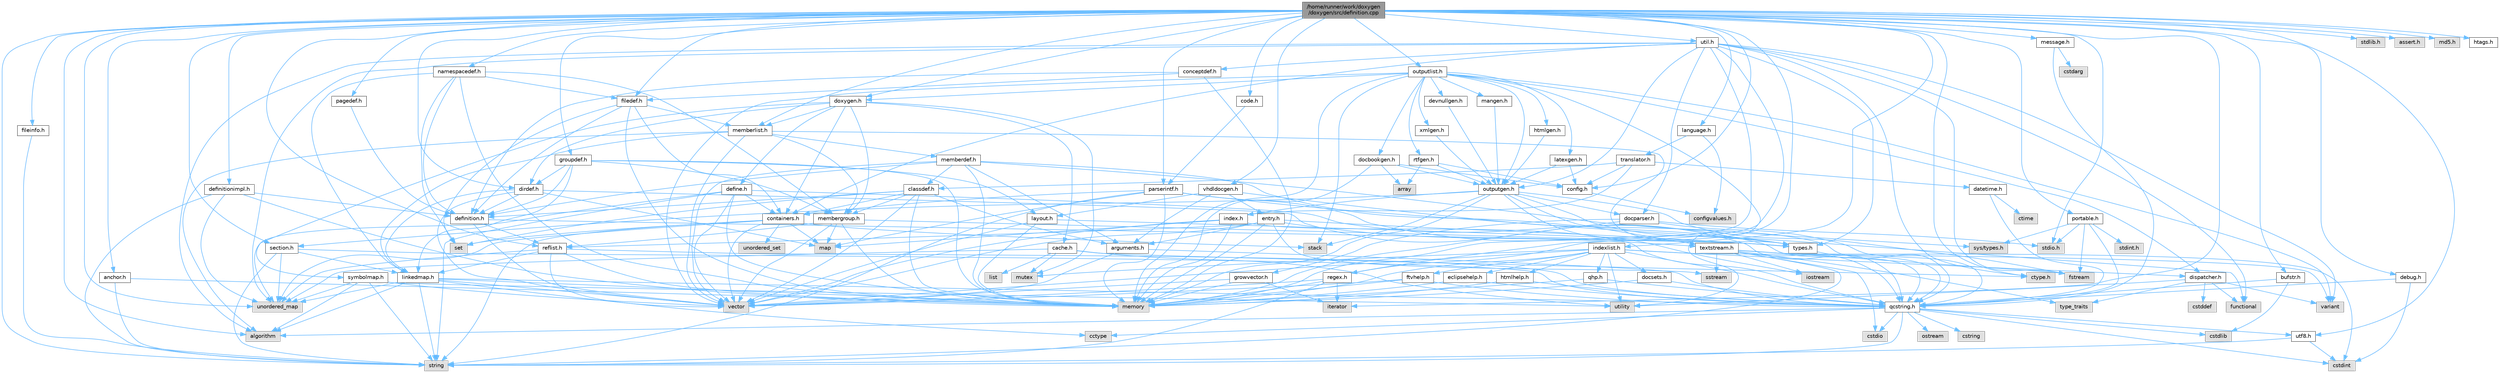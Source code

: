 digraph "/home/runner/work/doxygen/doxygen/src/definition.cpp"
{
 // INTERACTIVE_SVG=YES
 // LATEX_PDF_SIZE
  bgcolor="transparent";
  edge [fontname=Helvetica,fontsize=10,labelfontname=Helvetica,labelfontsize=10];
  node [fontname=Helvetica,fontsize=10,shape=box,height=0.2,width=0.4];
  Node1 [id="Node000001",label="/home/runner/work/doxygen\l/doxygen/src/definition.cpp",height=0.2,width=0.4,color="gray40", fillcolor="grey60", style="filled", fontcolor="black"];
  Node1 -> Node2 [id="edge1_Node000001_Node000002",color="steelblue1",style="solid"];
  Node2 [id="Node000002",label="algorithm",height=0.2,width=0.4,color="grey60", fillcolor="#E0E0E0", style="filled"];
  Node1 -> Node3 [id="edge2_Node000001_Node000003",color="steelblue1",style="solid"];
  Node3 [id="Node000003",label="iterator",height=0.2,width=0.4,color="grey60", fillcolor="#E0E0E0", style="filled"];
  Node1 -> Node4 [id="edge3_Node000001_Node000004",color="steelblue1",style="solid"];
  Node4 [id="Node000004",label="unordered_map",height=0.2,width=0.4,color="grey60", fillcolor="#E0E0E0", style="filled"];
  Node1 -> Node5 [id="edge4_Node000001_Node000005",color="steelblue1",style="solid"];
  Node5 [id="Node000005",label="string",height=0.2,width=0.4,color="grey60", fillcolor="#E0E0E0", style="filled"];
  Node1 -> Node6 [id="edge5_Node000001_Node000006",color="steelblue1",style="solid"];
  Node6 [id="Node000006",label="ctype.h",height=0.2,width=0.4,color="grey60", fillcolor="#E0E0E0", style="filled"];
  Node1 -> Node7 [id="edge6_Node000001_Node000007",color="steelblue1",style="solid"];
  Node7 [id="Node000007",label="stdio.h",height=0.2,width=0.4,color="grey60", fillcolor="#E0E0E0", style="filled"];
  Node1 -> Node8 [id="edge7_Node000001_Node000008",color="steelblue1",style="solid"];
  Node8 [id="Node000008",label="stdlib.h",height=0.2,width=0.4,color="grey60", fillcolor="#E0E0E0", style="filled"];
  Node1 -> Node9 [id="edge8_Node000001_Node000009",color="steelblue1",style="solid"];
  Node9 [id="Node000009",label="assert.h",height=0.2,width=0.4,color="grey60", fillcolor="#E0E0E0", style="filled"];
  Node1 -> Node10 [id="edge9_Node000001_Node000010",color="steelblue1",style="solid"];
  Node10 [id="Node000010",label="anchor.h",height=0.2,width=0.4,color="grey40", fillcolor="white", style="filled",URL="$df/df8/anchor_8h.html",tooltip=" "];
  Node10 -> Node11 [id="edge10_Node000010_Node000011",color="steelblue1",style="solid"];
  Node11 [id="Node000011",label="memory",height=0.2,width=0.4,color="grey60", fillcolor="#E0E0E0", style="filled"];
  Node10 -> Node5 [id="edge11_Node000010_Node000005",color="steelblue1",style="solid"];
  Node1 -> Node12 [id="edge12_Node000001_Node000012",color="steelblue1",style="solid"];
  Node12 [id="Node000012",label="md5.h",height=0.2,width=0.4,color="grey60", fillcolor="#E0E0E0", style="filled"];
  Node1 -> Node13 [id="edge13_Node000001_Node000013",color="steelblue1",style="solid"];
  Node13 [id="Node000013",label="regex.h",height=0.2,width=0.4,color="grey40", fillcolor="white", style="filled",URL="$d1/d21/regex_8h.html",tooltip=" "];
  Node13 -> Node11 [id="edge14_Node000013_Node000011",color="steelblue1",style="solid"];
  Node13 -> Node5 [id="edge15_Node000013_Node000005",color="steelblue1",style="solid"];
  Node13 -> Node14 [id="edge16_Node000013_Node000014",color="steelblue1",style="solid"];
  Node14 [id="Node000014",label="vector",height=0.2,width=0.4,color="grey60", fillcolor="#E0E0E0", style="filled"];
  Node13 -> Node3 [id="edge17_Node000013_Node000003",color="steelblue1",style="solid"];
  Node1 -> Node15 [id="edge18_Node000001_Node000015",color="steelblue1",style="solid"];
  Node15 [id="Node000015",label="config.h",height=0.2,width=0.4,color="grey40", fillcolor="white", style="filled",URL="$db/d16/config_8h.html",tooltip=" "];
  Node15 -> Node16 [id="edge19_Node000015_Node000016",color="steelblue1",style="solid"];
  Node16 [id="Node000016",label="configvalues.h",height=0.2,width=0.4,color="grey60", fillcolor="#E0E0E0", style="filled"];
  Node1 -> Node17 [id="edge20_Node000001_Node000017",color="steelblue1",style="solid"];
  Node17 [id="Node000017",label="definitionimpl.h",height=0.2,width=0.4,color="grey40", fillcolor="white", style="filled",URL="$d2/dab/definitionimpl_8h.html",tooltip=" "];
  Node17 -> Node11 [id="edge21_Node000017_Node000011",color="steelblue1",style="solid"];
  Node17 -> Node4 [id="edge22_Node000017_Node000004",color="steelblue1",style="solid"];
  Node17 -> Node5 [id="edge23_Node000017_Node000005",color="steelblue1",style="solid"];
  Node17 -> Node18 [id="edge24_Node000017_Node000018",color="steelblue1",style="solid"];
  Node18 [id="Node000018",label="definition.h",height=0.2,width=0.4,color="grey40", fillcolor="white", style="filled",URL="$df/da1/definition_8h.html",tooltip=" "];
  Node18 -> Node14 [id="edge25_Node000018_Node000014",color="steelblue1",style="solid"];
  Node18 -> Node19 [id="edge26_Node000018_Node000019",color="steelblue1",style="solid"];
  Node19 [id="Node000019",label="types.h",height=0.2,width=0.4,color="grey40", fillcolor="white", style="filled",URL="$d9/d49/types_8h.html",tooltip="This file contains a number of basic enums and types."];
  Node19 -> Node20 [id="edge27_Node000019_Node000020",color="steelblue1",style="solid"];
  Node20 [id="Node000020",label="qcstring.h",height=0.2,width=0.4,color="grey40", fillcolor="white", style="filled",URL="$d7/d5c/qcstring_8h.html",tooltip=" "];
  Node20 -> Node5 [id="edge28_Node000020_Node000005",color="steelblue1",style="solid"];
  Node20 -> Node2 [id="edge29_Node000020_Node000002",color="steelblue1",style="solid"];
  Node20 -> Node21 [id="edge30_Node000020_Node000021",color="steelblue1",style="solid"];
  Node21 [id="Node000021",label="cctype",height=0.2,width=0.4,color="grey60", fillcolor="#E0E0E0", style="filled"];
  Node20 -> Node22 [id="edge31_Node000020_Node000022",color="steelblue1",style="solid"];
  Node22 [id="Node000022",label="cstring",height=0.2,width=0.4,color="grey60", fillcolor="#E0E0E0", style="filled"];
  Node20 -> Node23 [id="edge32_Node000020_Node000023",color="steelblue1",style="solid"];
  Node23 [id="Node000023",label="cstdio",height=0.2,width=0.4,color="grey60", fillcolor="#E0E0E0", style="filled"];
  Node20 -> Node24 [id="edge33_Node000020_Node000024",color="steelblue1",style="solid"];
  Node24 [id="Node000024",label="cstdlib",height=0.2,width=0.4,color="grey60", fillcolor="#E0E0E0", style="filled"];
  Node20 -> Node25 [id="edge34_Node000020_Node000025",color="steelblue1",style="solid"];
  Node25 [id="Node000025",label="cstdint",height=0.2,width=0.4,color="grey60", fillcolor="#E0E0E0", style="filled"];
  Node20 -> Node26 [id="edge35_Node000020_Node000026",color="steelblue1",style="solid"];
  Node26 [id="Node000026",label="ostream",height=0.2,width=0.4,color="grey60", fillcolor="#E0E0E0", style="filled"];
  Node20 -> Node27 [id="edge36_Node000020_Node000027",color="steelblue1",style="solid"];
  Node27 [id="Node000027",label="utf8.h",height=0.2,width=0.4,color="grey40", fillcolor="white", style="filled",URL="$db/d7c/utf8_8h.html",tooltip="Various UTF8 related helper functions."];
  Node27 -> Node25 [id="edge37_Node000027_Node000025",color="steelblue1",style="solid"];
  Node27 -> Node5 [id="edge38_Node000027_Node000005",color="steelblue1",style="solid"];
  Node18 -> Node28 [id="edge39_Node000018_Node000028",color="steelblue1",style="solid"];
  Node28 [id="Node000028",label="reflist.h",height=0.2,width=0.4,color="grey40", fillcolor="white", style="filled",URL="$d1/d02/reflist_8h.html",tooltip=" "];
  Node28 -> Node14 [id="edge40_Node000028_Node000014",color="steelblue1",style="solid"];
  Node28 -> Node4 [id="edge41_Node000028_Node000004",color="steelblue1",style="solid"];
  Node28 -> Node11 [id="edge42_Node000028_Node000011",color="steelblue1",style="solid"];
  Node28 -> Node20 [id="edge43_Node000028_Node000020",color="steelblue1",style="solid"];
  Node28 -> Node29 [id="edge44_Node000028_Node000029",color="steelblue1",style="solid"];
  Node29 [id="Node000029",label="linkedmap.h",height=0.2,width=0.4,color="grey40", fillcolor="white", style="filled",URL="$da/de1/linkedmap_8h.html",tooltip=" "];
  Node29 -> Node4 [id="edge45_Node000029_Node000004",color="steelblue1",style="solid"];
  Node29 -> Node14 [id="edge46_Node000029_Node000014",color="steelblue1",style="solid"];
  Node29 -> Node11 [id="edge47_Node000029_Node000011",color="steelblue1",style="solid"];
  Node29 -> Node5 [id="edge48_Node000029_Node000005",color="steelblue1",style="solid"];
  Node29 -> Node2 [id="edge49_Node000029_Node000002",color="steelblue1",style="solid"];
  Node29 -> Node21 [id="edge50_Node000029_Node000021",color="steelblue1",style="solid"];
  Node29 -> Node20 [id="edge51_Node000029_Node000020",color="steelblue1",style="solid"];
  Node1 -> Node30 [id="edge52_Node000001_Node000030",color="steelblue1",style="solid"];
  Node30 [id="Node000030",label="doxygen.h",height=0.2,width=0.4,color="grey40", fillcolor="white", style="filled",URL="$d1/da1/doxygen_8h.html",tooltip=" "];
  Node30 -> Node31 [id="edge53_Node000030_Node000031",color="steelblue1",style="solid"];
  Node31 [id="Node000031",label="mutex",height=0.2,width=0.4,color="grey60", fillcolor="#E0E0E0", style="filled"];
  Node30 -> Node32 [id="edge54_Node000030_Node000032",color="steelblue1",style="solid"];
  Node32 [id="Node000032",label="containers.h",height=0.2,width=0.4,color="grey40", fillcolor="white", style="filled",URL="$d5/d75/containers_8h.html",tooltip=" "];
  Node32 -> Node14 [id="edge55_Node000032_Node000014",color="steelblue1",style="solid"];
  Node32 -> Node5 [id="edge56_Node000032_Node000005",color="steelblue1",style="solid"];
  Node32 -> Node33 [id="edge57_Node000032_Node000033",color="steelblue1",style="solid"];
  Node33 [id="Node000033",label="set",height=0.2,width=0.4,color="grey60", fillcolor="#E0E0E0", style="filled"];
  Node32 -> Node34 [id="edge58_Node000032_Node000034",color="steelblue1",style="solid"];
  Node34 [id="Node000034",label="map",height=0.2,width=0.4,color="grey60", fillcolor="#E0E0E0", style="filled"];
  Node32 -> Node35 [id="edge59_Node000032_Node000035",color="steelblue1",style="solid"];
  Node35 [id="Node000035",label="unordered_set",height=0.2,width=0.4,color="grey60", fillcolor="#E0E0E0", style="filled"];
  Node32 -> Node4 [id="edge60_Node000032_Node000004",color="steelblue1",style="solid"];
  Node32 -> Node36 [id="edge61_Node000032_Node000036",color="steelblue1",style="solid"];
  Node36 [id="Node000036",label="stack",height=0.2,width=0.4,color="grey60", fillcolor="#E0E0E0", style="filled"];
  Node30 -> Node37 [id="edge62_Node000030_Node000037",color="steelblue1",style="solid"];
  Node37 [id="Node000037",label="membergroup.h",height=0.2,width=0.4,color="grey40", fillcolor="white", style="filled",URL="$d9/d11/membergroup_8h.html",tooltip=" "];
  Node37 -> Node14 [id="edge63_Node000037_Node000014",color="steelblue1",style="solid"];
  Node37 -> Node34 [id="edge64_Node000037_Node000034",color="steelblue1",style="solid"];
  Node37 -> Node11 [id="edge65_Node000037_Node000011",color="steelblue1",style="solid"];
  Node37 -> Node19 [id="edge66_Node000037_Node000019",color="steelblue1",style="solid"];
  Node37 -> Node28 [id="edge67_Node000037_Node000028",color="steelblue1",style="solid"];
  Node30 -> Node38 [id="edge68_Node000030_Node000038",color="steelblue1",style="solid"];
  Node38 [id="Node000038",label="dirdef.h",height=0.2,width=0.4,color="grey40", fillcolor="white", style="filled",URL="$d6/d15/dirdef_8h.html",tooltip=" "];
  Node38 -> Node14 [id="edge69_Node000038_Node000014",color="steelblue1",style="solid"];
  Node38 -> Node34 [id="edge70_Node000038_Node000034",color="steelblue1",style="solid"];
  Node38 -> Node20 [id="edge71_Node000038_Node000020",color="steelblue1",style="solid"];
  Node38 -> Node29 [id="edge72_Node000038_Node000029",color="steelblue1",style="solid"];
  Node38 -> Node18 [id="edge73_Node000038_Node000018",color="steelblue1",style="solid"];
  Node30 -> Node39 [id="edge74_Node000030_Node000039",color="steelblue1",style="solid"];
  Node39 [id="Node000039",label="memberlist.h",height=0.2,width=0.4,color="grey40", fillcolor="white", style="filled",URL="$dd/d78/memberlist_8h.html",tooltip=" "];
  Node39 -> Node14 [id="edge75_Node000039_Node000014",color="steelblue1",style="solid"];
  Node39 -> Node2 [id="edge76_Node000039_Node000002",color="steelblue1",style="solid"];
  Node39 -> Node40 [id="edge77_Node000039_Node000040",color="steelblue1",style="solid"];
  Node40 [id="Node000040",label="memberdef.h",height=0.2,width=0.4,color="grey40", fillcolor="white", style="filled",URL="$d4/d46/memberdef_8h.html",tooltip=" "];
  Node40 -> Node14 [id="edge78_Node000040_Node000014",color="steelblue1",style="solid"];
  Node40 -> Node11 [id="edge79_Node000040_Node000011",color="steelblue1",style="solid"];
  Node40 -> Node41 [id="edge80_Node000040_Node000041",color="steelblue1",style="solid"];
  Node41 [id="Node000041",label="sys/types.h",height=0.2,width=0.4,color="grey60", fillcolor="#E0E0E0", style="filled"];
  Node40 -> Node19 [id="edge81_Node000040_Node000019",color="steelblue1",style="solid"];
  Node40 -> Node18 [id="edge82_Node000040_Node000018",color="steelblue1",style="solid"];
  Node40 -> Node42 [id="edge83_Node000040_Node000042",color="steelblue1",style="solid"];
  Node42 [id="Node000042",label="arguments.h",height=0.2,width=0.4,color="grey40", fillcolor="white", style="filled",URL="$df/d9b/arguments_8h.html",tooltip=" "];
  Node42 -> Node14 [id="edge84_Node000042_Node000014",color="steelblue1",style="solid"];
  Node42 -> Node20 [id="edge85_Node000042_Node000020",color="steelblue1",style="solid"];
  Node40 -> Node43 [id="edge86_Node000040_Node000043",color="steelblue1",style="solid"];
  Node43 [id="Node000043",label="classdef.h",height=0.2,width=0.4,color="grey40", fillcolor="white", style="filled",URL="$d1/da6/classdef_8h.html",tooltip=" "];
  Node43 -> Node11 [id="edge87_Node000043_Node000011",color="steelblue1",style="solid"];
  Node43 -> Node14 [id="edge88_Node000043_Node000014",color="steelblue1",style="solid"];
  Node43 -> Node33 [id="edge89_Node000043_Node000033",color="steelblue1",style="solid"];
  Node43 -> Node32 [id="edge90_Node000043_Node000032",color="steelblue1",style="solid"];
  Node43 -> Node18 [id="edge91_Node000043_Node000018",color="steelblue1",style="solid"];
  Node43 -> Node42 [id="edge92_Node000043_Node000042",color="steelblue1",style="solid"];
  Node43 -> Node37 [id="edge93_Node000043_Node000037",color="steelblue1",style="solid"];
  Node39 -> Node29 [id="edge94_Node000039_Node000029",color="steelblue1",style="solid"];
  Node39 -> Node19 [id="edge95_Node000039_Node000019",color="steelblue1",style="solid"];
  Node39 -> Node37 [id="edge96_Node000039_Node000037",color="steelblue1",style="solid"];
  Node30 -> Node44 [id="edge97_Node000030_Node000044",color="steelblue1",style="solid"];
  Node44 [id="Node000044",label="define.h",height=0.2,width=0.4,color="grey40", fillcolor="white", style="filled",URL="$df/d67/define_8h.html",tooltip=" "];
  Node44 -> Node14 [id="edge98_Node000044_Node000014",color="steelblue1",style="solid"];
  Node44 -> Node11 [id="edge99_Node000044_Node000011",color="steelblue1",style="solid"];
  Node44 -> Node5 [id="edge100_Node000044_Node000005",color="steelblue1",style="solid"];
  Node44 -> Node4 [id="edge101_Node000044_Node000004",color="steelblue1",style="solid"];
  Node44 -> Node20 [id="edge102_Node000044_Node000020",color="steelblue1",style="solid"];
  Node44 -> Node32 [id="edge103_Node000044_Node000032",color="steelblue1",style="solid"];
  Node30 -> Node45 [id="edge104_Node000030_Node000045",color="steelblue1",style="solid"];
  Node45 [id="Node000045",label="cache.h",height=0.2,width=0.4,color="grey40", fillcolor="white", style="filled",URL="$d3/d26/cache_8h.html",tooltip=" "];
  Node45 -> Node46 [id="edge105_Node000045_Node000046",color="steelblue1",style="solid"];
  Node46 [id="Node000046",label="list",height=0.2,width=0.4,color="grey60", fillcolor="#E0E0E0", style="filled"];
  Node45 -> Node4 [id="edge106_Node000045_Node000004",color="steelblue1",style="solid"];
  Node45 -> Node31 [id="edge107_Node000045_Node000031",color="steelblue1",style="solid"];
  Node45 -> Node47 [id="edge108_Node000045_Node000047",color="steelblue1",style="solid"];
  Node47 [id="Node000047",label="utility",height=0.2,width=0.4,color="grey60", fillcolor="#E0E0E0", style="filled"];
  Node45 -> Node6 [id="edge109_Node000045_Node000006",color="steelblue1",style="solid"];
  Node30 -> Node48 [id="edge110_Node000030_Node000048",color="steelblue1",style="solid"];
  Node48 [id="Node000048",label="symbolmap.h",height=0.2,width=0.4,color="grey40", fillcolor="white", style="filled",URL="$d7/ddd/symbolmap_8h.html",tooltip=" "];
  Node48 -> Node2 [id="edge111_Node000048_Node000002",color="steelblue1",style="solid"];
  Node48 -> Node4 [id="edge112_Node000048_Node000004",color="steelblue1",style="solid"];
  Node48 -> Node14 [id="edge113_Node000048_Node000014",color="steelblue1",style="solid"];
  Node48 -> Node5 [id="edge114_Node000048_Node000005",color="steelblue1",style="solid"];
  Node48 -> Node47 [id="edge115_Node000048_Node000047",color="steelblue1",style="solid"];
  Node1 -> Node49 [id="edge116_Node000001_Node000049",color="steelblue1",style="solid"];
  Node49 [id="Node000049",label="language.h",height=0.2,width=0.4,color="grey40", fillcolor="white", style="filled",URL="$d8/dce/language_8h.html",tooltip=" "];
  Node49 -> Node50 [id="edge117_Node000049_Node000050",color="steelblue1",style="solid"];
  Node50 [id="Node000050",label="translator.h",height=0.2,width=0.4,color="grey40", fillcolor="white", style="filled",URL="$d9/df1/translator_8h.html",tooltip=" "];
  Node50 -> Node43 [id="edge118_Node000050_Node000043",color="steelblue1",style="solid"];
  Node50 -> Node15 [id="edge119_Node000050_Node000015",color="steelblue1",style="solid"];
  Node50 -> Node51 [id="edge120_Node000050_Node000051",color="steelblue1",style="solid"];
  Node51 [id="Node000051",label="datetime.h",height=0.2,width=0.4,color="grey40", fillcolor="white", style="filled",URL="$de/d1b/datetime_8h.html",tooltip=" "];
  Node51 -> Node52 [id="edge121_Node000051_Node000052",color="steelblue1",style="solid"];
  Node52 [id="Node000052",label="ctime",height=0.2,width=0.4,color="grey60", fillcolor="#E0E0E0", style="filled"];
  Node51 -> Node20 [id="edge122_Node000051_Node000020",color="steelblue1",style="solid"];
  Node50 -> Node53 [id="edge123_Node000050_Node000053",color="steelblue1",style="solid"];
  Node53 [id="Node000053",label="index.h",height=0.2,width=0.4,color="grey40", fillcolor="white", style="filled",URL="$d1/db5/index_8h.html",tooltip=" "];
  Node53 -> Node11 [id="edge124_Node000053_Node000011",color="steelblue1",style="solid"];
  Node53 -> Node14 [id="edge125_Node000053_Node000014",color="steelblue1",style="solid"];
  Node53 -> Node34 [id="edge126_Node000053_Node000034",color="steelblue1",style="solid"];
  Node53 -> Node20 [id="edge127_Node000053_Node000020",color="steelblue1",style="solid"];
  Node49 -> Node16 [id="edge128_Node000049_Node000016",color="steelblue1",style="solid"];
  Node1 -> Node54 [id="edge129_Node000001_Node000054",color="steelblue1",style="solid"];
  Node54 [id="Node000054",label="message.h",height=0.2,width=0.4,color="grey40", fillcolor="white", style="filled",URL="$d2/d0d/message_8h.html",tooltip=" "];
  Node54 -> Node55 [id="edge130_Node000054_Node000055",color="steelblue1",style="solid"];
  Node55 [id="Node000055",label="cstdarg",height=0.2,width=0.4,color="grey60", fillcolor="#E0E0E0", style="filled"];
  Node54 -> Node20 [id="edge131_Node000054_Node000020",color="steelblue1",style="solid"];
  Node1 -> Node56 [id="edge132_Node000001_Node000056",color="steelblue1",style="solid"];
  Node56 [id="Node000056",label="portable.h",height=0.2,width=0.4,color="grey40", fillcolor="white", style="filled",URL="$d2/de2/portable_8h.html",tooltip="Portable versions of functions that are platform dependent."];
  Node56 -> Node7 [id="edge133_Node000056_Node000007",color="steelblue1",style="solid"];
  Node56 -> Node41 [id="edge134_Node000056_Node000041",color="steelblue1",style="solid"];
  Node56 -> Node57 [id="edge135_Node000056_Node000057",color="steelblue1",style="solid"];
  Node57 [id="Node000057",label="stdint.h",height=0.2,width=0.4,color="grey60", fillcolor="#E0E0E0", style="filled"];
  Node56 -> Node58 [id="edge136_Node000056_Node000058",color="steelblue1",style="solid"];
  Node58 [id="Node000058",label="fstream",height=0.2,width=0.4,color="grey60", fillcolor="#E0E0E0", style="filled"];
  Node56 -> Node20 [id="edge137_Node000056_Node000020",color="steelblue1",style="solid"];
  Node1 -> Node59 [id="edge138_Node000001_Node000059",color="steelblue1",style="solid"];
  Node59 [id="Node000059",label="outputlist.h",height=0.2,width=0.4,color="grey40", fillcolor="white", style="filled",URL="$d2/db9/outputlist_8h.html",tooltip=" "];
  Node59 -> Node47 [id="edge139_Node000059_Node000047",color="steelblue1",style="solid"];
  Node59 -> Node14 [id="edge140_Node000059_Node000014",color="steelblue1",style="solid"];
  Node59 -> Node11 [id="edge141_Node000059_Node000011",color="steelblue1",style="solid"];
  Node59 -> Node60 [id="edge142_Node000059_Node000060",color="steelblue1",style="solid"];
  Node60 [id="Node000060",label="variant",height=0.2,width=0.4,color="grey60", fillcolor="#E0E0E0", style="filled"];
  Node59 -> Node36 [id="edge143_Node000059_Node000036",color="steelblue1",style="solid"];
  Node59 -> Node61 [id="edge144_Node000059_Node000061",color="steelblue1",style="solid"];
  Node61 [id="Node000061",label="outputgen.h",height=0.2,width=0.4,color="grey40", fillcolor="white", style="filled",URL="$df/d06/outputgen_8h.html",tooltip=" "];
  Node61 -> Node11 [id="edge145_Node000061_Node000011",color="steelblue1",style="solid"];
  Node61 -> Node36 [id="edge146_Node000061_Node000036",color="steelblue1",style="solid"];
  Node61 -> Node62 [id="edge147_Node000061_Node000062",color="steelblue1",style="solid"];
  Node62 [id="Node000062",label="iostream",height=0.2,width=0.4,color="grey60", fillcolor="#E0E0E0", style="filled"];
  Node61 -> Node58 [id="edge148_Node000061_Node000058",color="steelblue1",style="solid"];
  Node61 -> Node19 [id="edge149_Node000061_Node000019",color="steelblue1",style="solid"];
  Node61 -> Node53 [id="edge150_Node000061_Node000053",color="steelblue1",style="solid"];
  Node61 -> Node63 [id="edge151_Node000061_Node000063",color="steelblue1",style="solid"];
  Node63 [id="Node000063",label="section.h",height=0.2,width=0.4,color="grey40", fillcolor="white", style="filled",URL="$d1/d2a/section_8h.html",tooltip=" "];
  Node63 -> Node5 [id="edge152_Node000063_Node000005",color="steelblue1",style="solid"];
  Node63 -> Node4 [id="edge153_Node000063_Node000004",color="steelblue1",style="solid"];
  Node63 -> Node20 [id="edge154_Node000063_Node000020",color="steelblue1",style="solid"];
  Node63 -> Node29 [id="edge155_Node000063_Node000029",color="steelblue1",style="solid"];
  Node61 -> Node64 [id="edge156_Node000061_Node000064",color="steelblue1",style="solid"];
  Node64 [id="Node000064",label="textstream.h",height=0.2,width=0.4,color="grey40", fillcolor="white", style="filled",URL="$d4/d7d/textstream_8h.html",tooltip=" "];
  Node64 -> Node5 [id="edge157_Node000064_Node000005",color="steelblue1",style="solid"];
  Node64 -> Node62 [id="edge158_Node000064_Node000062",color="steelblue1",style="solid"];
  Node64 -> Node65 [id="edge159_Node000064_Node000065",color="steelblue1",style="solid"];
  Node65 [id="Node000065",label="sstream",height=0.2,width=0.4,color="grey60", fillcolor="#E0E0E0", style="filled"];
  Node64 -> Node25 [id="edge160_Node000064_Node000025",color="steelblue1",style="solid"];
  Node64 -> Node23 [id="edge161_Node000064_Node000023",color="steelblue1",style="solid"];
  Node64 -> Node58 [id="edge162_Node000064_Node000058",color="steelblue1",style="solid"];
  Node64 -> Node66 [id="edge163_Node000064_Node000066",color="steelblue1",style="solid"];
  Node66 [id="Node000066",label="type_traits",height=0.2,width=0.4,color="grey60", fillcolor="#E0E0E0", style="filled"];
  Node64 -> Node20 [id="edge164_Node000064_Node000020",color="steelblue1",style="solid"];
  Node61 -> Node67 [id="edge165_Node000061_Node000067",color="steelblue1",style="solid"];
  Node67 [id="Node000067",label="docparser.h",height=0.2,width=0.4,color="grey40", fillcolor="white", style="filled",URL="$de/d9c/docparser_8h.html",tooltip=" "];
  Node67 -> Node7 [id="edge166_Node000067_Node000007",color="steelblue1",style="solid"];
  Node67 -> Node11 [id="edge167_Node000067_Node000011",color="steelblue1",style="solid"];
  Node67 -> Node20 [id="edge168_Node000067_Node000020",color="steelblue1",style="solid"];
  Node67 -> Node68 [id="edge169_Node000067_Node000068",color="steelblue1",style="solid"];
  Node68 [id="Node000068",label="growvector.h",height=0.2,width=0.4,color="grey40", fillcolor="white", style="filled",URL="$d7/d50/growvector_8h.html",tooltip=" "];
  Node68 -> Node14 [id="edge170_Node000068_Node000014",color="steelblue1",style="solid"];
  Node68 -> Node11 [id="edge171_Node000068_Node000011",color="steelblue1",style="solid"];
  Node68 -> Node3 [id="edge172_Node000068_Node000003",color="steelblue1",style="solid"];
  Node59 -> Node30 [id="edge173_Node000059_Node000030",color="steelblue1",style="solid"];
  Node59 -> Node69 [id="edge174_Node000059_Node000069",color="steelblue1",style="solid"];
  Node69 [id="Node000069",label="dispatcher.h",height=0.2,width=0.4,color="grey40", fillcolor="white", style="filled",URL="$da/d73/dispatcher_8h.html",tooltip=" "];
  Node69 -> Node70 [id="edge175_Node000069_Node000070",color="steelblue1",style="solid"];
  Node70 [id="Node000070",label="cstddef",height=0.2,width=0.4,color="grey60", fillcolor="#E0E0E0", style="filled"];
  Node69 -> Node47 [id="edge176_Node000069_Node000047",color="steelblue1",style="solid"];
  Node69 -> Node71 [id="edge177_Node000069_Node000071",color="steelblue1",style="solid"];
  Node71 [id="Node000071",label="functional",height=0.2,width=0.4,color="grey60", fillcolor="#E0E0E0", style="filled"];
  Node69 -> Node60 [id="edge178_Node000069_Node000060",color="steelblue1",style="solid"];
  Node69 -> Node66 [id="edge179_Node000069_Node000066",color="steelblue1",style="solid"];
  Node59 -> Node72 [id="edge180_Node000059_Node000072",color="steelblue1",style="solid"];
  Node72 [id="Node000072",label="htmlgen.h",height=0.2,width=0.4,color="grey40", fillcolor="white", style="filled",URL="$d8/d56/htmlgen_8h.html",tooltip=" "];
  Node72 -> Node61 [id="edge181_Node000072_Node000061",color="steelblue1",style="solid"];
  Node59 -> Node73 [id="edge182_Node000059_Node000073",color="steelblue1",style="solid"];
  Node73 [id="Node000073",label="latexgen.h",height=0.2,width=0.4,color="grey40", fillcolor="white", style="filled",URL="$d6/d9c/latexgen_8h.html",tooltip=" "];
  Node73 -> Node15 [id="edge183_Node000073_Node000015",color="steelblue1",style="solid"];
  Node73 -> Node61 [id="edge184_Node000073_Node000061",color="steelblue1",style="solid"];
  Node59 -> Node74 [id="edge185_Node000059_Node000074",color="steelblue1",style="solid"];
  Node74 [id="Node000074",label="rtfgen.h",height=0.2,width=0.4,color="grey40", fillcolor="white", style="filled",URL="$d4/daa/rtfgen_8h.html",tooltip=" "];
  Node74 -> Node75 [id="edge186_Node000074_Node000075",color="steelblue1",style="solid"];
  Node75 [id="Node000075",label="array",height=0.2,width=0.4,color="grey60", fillcolor="#E0E0E0", style="filled"];
  Node74 -> Node15 [id="edge187_Node000074_Node000015",color="steelblue1",style="solid"];
  Node74 -> Node61 [id="edge188_Node000074_Node000061",color="steelblue1",style="solid"];
  Node59 -> Node76 [id="edge189_Node000059_Node000076",color="steelblue1",style="solid"];
  Node76 [id="Node000076",label="mangen.h",height=0.2,width=0.4,color="grey40", fillcolor="white", style="filled",URL="$da/dc0/mangen_8h.html",tooltip=" "];
  Node76 -> Node61 [id="edge190_Node000076_Node000061",color="steelblue1",style="solid"];
  Node59 -> Node77 [id="edge191_Node000059_Node000077",color="steelblue1",style="solid"];
  Node77 [id="Node000077",label="docbookgen.h",height=0.2,width=0.4,color="grey40", fillcolor="white", style="filled",URL="$de/dea/docbookgen_8h.html",tooltip=" "];
  Node77 -> Node11 [id="edge192_Node000077_Node000011",color="steelblue1",style="solid"];
  Node77 -> Node75 [id="edge193_Node000077_Node000075",color="steelblue1",style="solid"];
  Node77 -> Node15 [id="edge194_Node000077_Node000015",color="steelblue1",style="solid"];
  Node77 -> Node61 [id="edge195_Node000077_Node000061",color="steelblue1",style="solid"];
  Node59 -> Node78 [id="edge196_Node000059_Node000078",color="steelblue1",style="solid"];
  Node78 [id="Node000078",label="xmlgen.h",height=0.2,width=0.4,color="grey40", fillcolor="white", style="filled",URL="$d9/d67/xmlgen_8h.html",tooltip=" "];
  Node78 -> Node61 [id="edge197_Node000078_Node000061",color="steelblue1",style="solid"];
  Node59 -> Node79 [id="edge198_Node000059_Node000079",color="steelblue1",style="solid"];
  Node79 [id="Node000079",label="devnullgen.h",height=0.2,width=0.4,color="grey40", fillcolor="white", style="filled",URL="$d8/de5/devnullgen_8h.html",tooltip=" "];
  Node79 -> Node61 [id="edge199_Node000079_Node000061",color="steelblue1",style="solid"];
  Node1 -> Node80 [id="edge200_Node000001_Node000080",color="steelblue1",style="solid"];
  Node80 [id="Node000080",label="code.h",height=0.2,width=0.4,color="grey40", fillcolor="white", style="filled",URL="$dd/dd8/code_8h.html",tooltip=" "];
  Node80 -> Node81 [id="edge201_Node000080_Node000081",color="steelblue1",style="solid"];
  Node81 [id="Node000081",label="parserintf.h",height=0.2,width=0.4,color="grey40", fillcolor="white", style="filled",URL="$da/d55/parserintf_8h.html",tooltip=" "];
  Node81 -> Node71 [id="edge202_Node000081_Node000071",color="steelblue1",style="solid"];
  Node81 -> Node11 [id="edge203_Node000081_Node000011",color="steelblue1",style="solid"];
  Node81 -> Node34 [id="edge204_Node000081_Node000034",color="steelblue1",style="solid"];
  Node81 -> Node5 [id="edge205_Node000081_Node000005",color="steelblue1",style="solid"];
  Node81 -> Node19 [id="edge206_Node000081_Node000019",color="steelblue1",style="solid"];
  Node81 -> Node32 [id="edge207_Node000081_Node000032",color="steelblue1",style="solid"];
  Node1 -> Node82 [id="edge208_Node000001_Node000082",color="steelblue1",style="solid"];
  Node82 [id="Node000082",label="util.h",height=0.2,width=0.4,color="grey40", fillcolor="white", style="filled",URL="$d8/d3c/util_8h.html",tooltip="A bunch of utility functions."];
  Node82 -> Node11 [id="edge209_Node000082_Node000011",color="steelblue1",style="solid"];
  Node82 -> Node4 [id="edge210_Node000082_Node000004",color="steelblue1",style="solid"];
  Node82 -> Node2 [id="edge211_Node000082_Node000002",color="steelblue1",style="solid"];
  Node82 -> Node71 [id="edge212_Node000082_Node000071",color="steelblue1",style="solid"];
  Node82 -> Node58 [id="edge213_Node000082_Node000058",color="steelblue1",style="solid"];
  Node82 -> Node60 [id="edge214_Node000082_Node000060",color="steelblue1",style="solid"];
  Node82 -> Node6 [id="edge215_Node000082_Node000006",color="steelblue1",style="solid"];
  Node82 -> Node19 [id="edge216_Node000082_Node000019",color="steelblue1",style="solid"];
  Node82 -> Node67 [id="edge217_Node000082_Node000067",color="steelblue1",style="solid"];
  Node82 -> Node32 [id="edge218_Node000082_Node000032",color="steelblue1",style="solid"];
  Node82 -> Node61 [id="edge219_Node000082_Node000061",color="steelblue1",style="solid"];
  Node82 -> Node13 [id="edge220_Node000082_Node000013",color="steelblue1",style="solid"];
  Node82 -> Node83 [id="edge221_Node000082_Node000083",color="steelblue1",style="solid"];
  Node83 [id="Node000083",label="conceptdef.h",height=0.2,width=0.4,color="grey40", fillcolor="white", style="filled",URL="$da/df1/conceptdef_8h.html",tooltip=" "];
  Node83 -> Node11 [id="edge222_Node000083_Node000011",color="steelblue1",style="solid"];
  Node83 -> Node18 [id="edge223_Node000083_Node000018",color="steelblue1",style="solid"];
  Node83 -> Node84 [id="edge224_Node000083_Node000084",color="steelblue1",style="solid"];
  Node84 [id="Node000084",label="filedef.h",height=0.2,width=0.4,color="grey40", fillcolor="white", style="filled",URL="$d4/d3a/filedef_8h.html",tooltip=" "];
  Node84 -> Node11 [id="edge225_Node000084_Node000011",color="steelblue1",style="solid"];
  Node84 -> Node33 [id="edge226_Node000084_Node000033",color="steelblue1",style="solid"];
  Node84 -> Node18 [id="edge227_Node000084_Node000018",color="steelblue1",style="solid"];
  Node84 -> Node39 [id="edge228_Node000084_Node000039",color="steelblue1",style="solid"];
  Node84 -> Node32 [id="edge229_Node000084_Node000032",color="steelblue1",style="solid"];
  Node1 -> Node85 [id="edge230_Node000001_Node000085",color="steelblue1",style="solid"];
  Node85 [id="Node000085",label="groupdef.h",height=0.2,width=0.4,color="grey40", fillcolor="white", style="filled",URL="$d1/de6/groupdef_8h.html",tooltip=" "];
  Node85 -> Node11 [id="edge231_Node000085_Node000011",color="steelblue1",style="solid"];
  Node85 -> Node18 [id="edge232_Node000085_Node000018",color="steelblue1",style="solid"];
  Node85 -> Node38 [id="edge233_Node000085_Node000038",color="steelblue1",style="solid"];
  Node85 -> Node86 [id="edge234_Node000085_Node000086",color="steelblue1",style="solid"];
  Node86 [id="Node000086",label="layout.h",height=0.2,width=0.4,color="grey40", fillcolor="white", style="filled",URL="$db/d51/layout_8h.html",tooltip=" "];
  Node86 -> Node11 [id="edge235_Node000086_Node000011",color="steelblue1",style="solid"];
  Node86 -> Node14 [id="edge236_Node000086_Node000014",color="steelblue1",style="solid"];
  Node86 -> Node19 [id="edge237_Node000086_Node000019",color="steelblue1",style="solid"];
  Node85 -> Node37 [id="edge238_Node000085_Node000037",color="steelblue1",style="solid"];
  Node85 -> Node29 [id="edge239_Node000085_Node000029",color="steelblue1",style="solid"];
  Node1 -> Node87 [id="edge240_Node000001_Node000087",color="steelblue1",style="solid"];
  Node87 [id="Node000087",label="pagedef.h",height=0.2,width=0.4,color="grey40", fillcolor="white", style="filled",URL="$dd/d66/pagedef_8h.html",tooltip=" "];
  Node87 -> Node18 [id="edge241_Node000087_Node000018",color="steelblue1",style="solid"];
  Node1 -> Node63 [id="edge242_Node000001_Node000063",color="steelblue1",style="solid"];
  Node1 -> Node88 [id="edge243_Node000001_Node000088",color="steelblue1",style="solid"];
  Node88 [id="Node000088",label="htags.h",height=0.2,width=0.4,color="grey40", fillcolor="white", style="filled",URL="$d7/d85/htags_8h.html",tooltip=" "];
  Node1 -> Node81 [id="edge244_Node000001_Node000081",color="steelblue1",style="solid"];
  Node1 -> Node89 [id="edge245_Node000001_Node000089",color="steelblue1",style="solid"];
  Node89 [id="Node000089",label="debug.h",height=0.2,width=0.4,color="grey40", fillcolor="white", style="filled",URL="$db/d16/debug_8h.html",tooltip=" "];
  Node89 -> Node25 [id="edge246_Node000089_Node000025",color="steelblue1",style="solid"];
  Node89 -> Node20 [id="edge247_Node000089_Node000020",color="steelblue1",style="solid"];
  Node1 -> Node90 [id="edge248_Node000001_Node000090",color="steelblue1",style="solid"];
  Node90 [id="Node000090",label="vhdldocgen.h",height=0.2,width=0.4,color="grey40", fillcolor="white", style="filled",URL="$dd/dec/vhdldocgen_8h.html",tooltip=" "];
  Node90 -> Node20 [id="edge249_Node000090_Node000020",color="steelblue1",style="solid"];
  Node90 -> Node86 [id="edge250_Node000090_Node000086",color="steelblue1",style="solid"];
  Node90 -> Node42 [id="edge251_Node000090_Node000042",color="steelblue1",style="solid"];
  Node90 -> Node91 [id="edge252_Node000090_Node000091",color="steelblue1",style="solid"];
  Node91 [id="Node000091",label="entry.h",height=0.2,width=0.4,color="grey40", fillcolor="white", style="filled",URL="$d1/dc6/entry_8h.html",tooltip=" "];
  Node91 -> Node14 [id="edge253_Node000091_Node000014",color="steelblue1",style="solid"];
  Node91 -> Node11 [id="edge254_Node000091_Node000011",color="steelblue1",style="solid"];
  Node91 -> Node65 [id="edge255_Node000091_Node000065",color="steelblue1",style="solid"];
  Node91 -> Node19 [id="edge256_Node000091_Node000019",color="steelblue1",style="solid"];
  Node91 -> Node42 [id="edge257_Node000091_Node000042",color="steelblue1",style="solid"];
  Node91 -> Node28 [id="edge258_Node000091_Node000028",color="steelblue1",style="solid"];
  Node91 -> Node64 [id="edge259_Node000091_Node000064",color="steelblue1",style="solid"];
  Node1 -> Node39 [id="edge260_Node000001_Node000039",color="steelblue1",style="solid"];
  Node1 -> Node92 [id="edge261_Node000001_Node000092",color="steelblue1",style="solid"];
  Node92 [id="Node000092",label="namespacedef.h",height=0.2,width=0.4,color="grey40", fillcolor="white", style="filled",URL="$d7/d97/namespacedef_8h.html",tooltip=" "];
  Node92 -> Node11 [id="edge262_Node000092_Node000011",color="steelblue1",style="solid"];
  Node92 -> Node33 [id="edge263_Node000092_Node000033",color="steelblue1",style="solid"];
  Node92 -> Node18 [id="edge264_Node000092_Node000018",color="steelblue1",style="solid"];
  Node92 -> Node84 [id="edge265_Node000092_Node000084",color="steelblue1",style="solid"];
  Node92 -> Node29 [id="edge266_Node000092_Node000029",color="steelblue1",style="solid"];
  Node92 -> Node37 [id="edge267_Node000092_Node000037",color="steelblue1",style="solid"];
  Node1 -> Node84 [id="edge268_Node000001_Node000084",color="steelblue1",style="solid"];
  Node1 -> Node38 [id="edge269_Node000001_Node000038",color="steelblue1",style="solid"];
  Node1 -> Node93 [id="edge270_Node000001_Node000093",color="steelblue1",style="solid"];
  Node93 [id="Node000093",label="bufstr.h",height=0.2,width=0.4,color="grey40", fillcolor="white", style="filled",URL="$d4/de5/bufstr_8h.html",tooltip=" "];
  Node93 -> Node24 [id="edge271_Node000093_Node000024",color="steelblue1",style="solid"];
  Node93 -> Node20 [id="edge272_Node000093_Node000020",color="steelblue1",style="solid"];
  Node1 -> Node28 [id="edge273_Node000001_Node000028",color="steelblue1",style="solid"];
  Node1 -> Node27 [id="edge274_Node000001_Node000027",color="steelblue1",style="solid"];
  Node1 -> Node94 [id="edge275_Node000001_Node000094",color="steelblue1",style="solid"];
  Node94 [id="Node000094",label="indexlist.h",height=0.2,width=0.4,color="grey40", fillcolor="white", style="filled",URL="$d5/d61/indexlist_8h.html",tooltip=" "];
  Node94 -> Node47 [id="edge276_Node000094_Node000047",color="steelblue1",style="solid"];
  Node94 -> Node14 [id="edge277_Node000094_Node000014",color="steelblue1",style="solid"];
  Node94 -> Node11 [id="edge278_Node000094_Node000011",color="steelblue1",style="solid"];
  Node94 -> Node31 [id="edge279_Node000094_Node000031",color="steelblue1",style="solid"];
  Node94 -> Node60 [id="edge280_Node000094_Node000060",color="steelblue1",style="solid"];
  Node94 -> Node20 [id="edge281_Node000094_Node000020",color="steelblue1",style="solid"];
  Node94 -> Node69 [id="edge282_Node000094_Node000069",color="steelblue1",style="solid"];
  Node94 -> Node95 [id="edge283_Node000094_Node000095",color="steelblue1",style="solid"];
  Node95 [id="Node000095",label="docsets.h",height=0.2,width=0.4,color="grey40", fillcolor="white", style="filled",URL="$d1/db2/docsets_8h.html",tooltip=" "];
  Node95 -> Node11 [id="edge284_Node000095_Node000011",color="steelblue1",style="solid"];
  Node95 -> Node20 [id="edge285_Node000095_Node000020",color="steelblue1",style="solid"];
  Node94 -> Node96 [id="edge286_Node000094_Node000096",color="steelblue1",style="solid"];
  Node96 [id="Node000096",label="eclipsehelp.h",height=0.2,width=0.4,color="grey40", fillcolor="white", style="filled",URL="$db/d9e/eclipsehelp_8h.html",tooltip=" "];
  Node96 -> Node11 [id="edge287_Node000096_Node000011",color="steelblue1",style="solid"];
  Node96 -> Node20 [id="edge288_Node000096_Node000020",color="steelblue1",style="solid"];
  Node94 -> Node97 [id="edge289_Node000094_Node000097",color="steelblue1",style="solid"];
  Node97 [id="Node000097",label="ftvhelp.h",height=0.2,width=0.4,color="grey40", fillcolor="white", style="filled",URL="$d2/d4a/ftvhelp_8h.html",tooltip=" "];
  Node97 -> Node11 [id="edge290_Node000097_Node000011",color="steelblue1",style="solid"];
  Node97 -> Node14 [id="edge291_Node000097_Node000014",color="steelblue1",style="solid"];
  Node97 -> Node20 [id="edge292_Node000097_Node000020",color="steelblue1",style="solid"];
  Node94 -> Node98 [id="edge293_Node000094_Node000098",color="steelblue1",style="solid"];
  Node98 [id="Node000098",label="htmlhelp.h",height=0.2,width=0.4,color="grey40", fillcolor="white", style="filled",URL="$d8/dc3/htmlhelp_8h.html",tooltip=" "];
  Node98 -> Node11 [id="edge294_Node000098_Node000011",color="steelblue1",style="solid"];
  Node98 -> Node20 [id="edge295_Node000098_Node000020",color="steelblue1",style="solid"];
  Node94 -> Node99 [id="edge296_Node000094_Node000099",color="steelblue1",style="solid"];
  Node99 [id="Node000099",label="qhp.h",height=0.2,width=0.4,color="grey40", fillcolor="white", style="filled",URL="$dc/d20/qhp_8h.html",tooltip=" "];
  Node99 -> Node11 [id="edge297_Node000099_Node000011",color="steelblue1",style="solid"];
  Node99 -> Node20 [id="edge298_Node000099_Node000020",color="steelblue1",style="solid"];
  Node1 -> Node100 [id="edge299_Node000001_Node000100",color="steelblue1",style="solid"];
  Node100 [id="Node000100",label="fileinfo.h",height=0.2,width=0.4,color="grey40", fillcolor="white", style="filled",URL="$df/d45/fileinfo_8h.html",tooltip=" "];
  Node100 -> Node5 [id="edge300_Node000100_Node000005",color="steelblue1",style="solid"];
}
